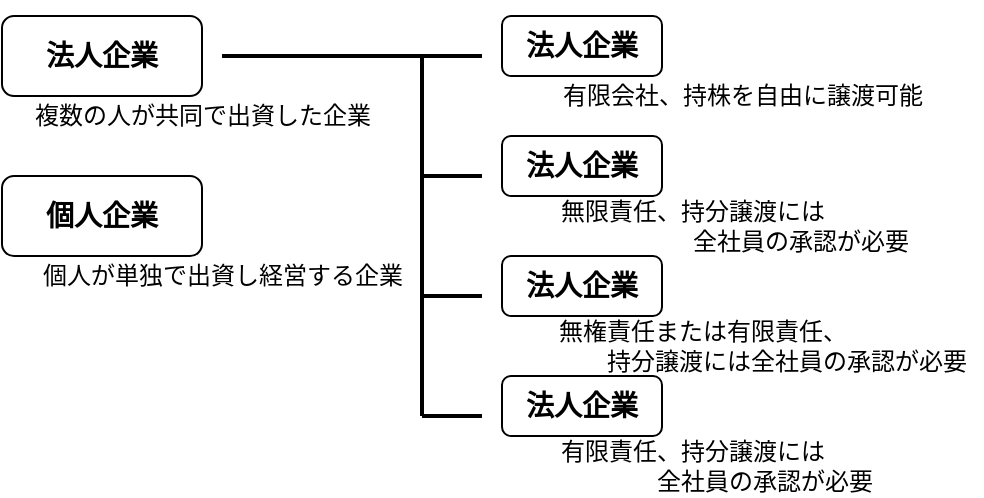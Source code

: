 <mxfile>
    <diagram id="UK_5FSxb1VyCKfI5xgX6" name="Page-1">
        <mxGraphModel dx="478" dy="437" grid="1" gridSize="10" guides="1" tooltips="1" connect="1" arrows="1" fold="1" page="1" pageScale="1" pageWidth="827" pageHeight="1169" background="#ffffff" math="0" shadow="0">
            <root>
                <mxCell id="0"/>
                <mxCell id="1" parent="0"/>
                <mxCell id="2" value="&lt;h3&gt;&lt;font color=&quot;#000000&quot;&gt;法人企業&lt;/font&gt;&lt;/h3&gt;" style="rounded=1;whiteSpace=wrap;html=1;fillColor=#FFFFFF;strokeColor=#000000;" vertex="1" parent="1">
                    <mxGeometry x="60" y="120" width="100" height="40" as="geometry"/>
                </mxCell>
                <mxCell id="3" value="&lt;h3&gt;&lt;font color=&quot;#000000&quot;&gt;個人企業&lt;/font&gt;&lt;/h3&gt;" style="rounded=1;whiteSpace=wrap;html=1;fillColor=#FFFFFF;strokeColor=#000000;" vertex="1" parent="1">
                    <mxGeometry x="60" y="200" width="100" height="40" as="geometry"/>
                </mxCell>
                <mxCell id="4" value="&lt;h3&gt;&lt;font color=&quot;#000000&quot;&gt;法人企業&lt;/font&gt;&lt;/h3&gt;" style="rounded=1;whiteSpace=wrap;html=1;fillColor=#FFFFFF;strokeColor=#000000;" vertex="1" parent="1">
                    <mxGeometry x="310" y="120" width="80" height="30" as="geometry"/>
                </mxCell>
                <mxCell id="5" value="&lt;h3&gt;&lt;font color=&quot;#000000&quot;&gt;法人企業&lt;/font&gt;&lt;/h3&gt;" style="rounded=1;whiteSpace=wrap;html=1;fillColor=#FFFFFF;strokeColor=#000000;" vertex="1" parent="1">
                    <mxGeometry x="310" y="180" width="80" height="30" as="geometry"/>
                </mxCell>
                <mxCell id="6" value="&lt;h3&gt;&lt;font color=&quot;#000000&quot;&gt;法人企業&lt;/font&gt;&lt;/h3&gt;" style="rounded=1;whiteSpace=wrap;html=1;fillColor=#FFFFFF;strokeColor=#000000;" vertex="1" parent="1">
                    <mxGeometry x="310" y="240" width="80" height="30" as="geometry"/>
                </mxCell>
                <mxCell id="7" value="&lt;h3&gt;&lt;font color=&quot;#000000&quot;&gt;法人企業&lt;/font&gt;&lt;/h3&gt;" style="rounded=1;whiteSpace=wrap;html=1;fillColor=#FFFFFF;strokeColor=#000000;" vertex="1" parent="1">
                    <mxGeometry x="310" y="300" width="80" height="30" as="geometry"/>
                </mxCell>
                <mxCell id="8" value="&lt;font color=&quot;#000000&quot; style=&quot;font-size: 12px&quot;&gt;複数の人が共同で出資した企業&lt;/font&gt;" style="text;html=1;align=center;verticalAlign=middle;resizable=0;points=[];autosize=1;" vertex="1" parent="1">
                    <mxGeometry x="70" y="160" width="180" height="20" as="geometry"/>
                </mxCell>
                <mxCell id="9" value="&lt;font color=&quot;#000000&quot; style=&quot;font-size: 12px&quot;&gt;個人が単独で出資し経営する企業&lt;/font&gt;" style="text;html=1;align=center;verticalAlign=middle;resizable=0;points=[];autosize=1;" vertex="1" parent="1">
                    <mxGeometry x="70" y="240" width="200" height="20" as="geometry"/>
                </mxCell>
                <mxCell id="10" value="&lt;font color=&quot;#000000&quot; style=&quot;font-size: 12px&quot;&gt;有限会社、持株を自由に譲渡可能&lt;/font&gt;&lt;span style=&quot;color: rgba(0 , 0 , 0 , 0) ; font-family: monospace ; font-size: 0px&quot;&gt;%3CmxGraphModel%3E%3Croot%3E%3CmxCell%20id%3D%220%22%2F%3E%3CmxCell%20id%3D%221%22%20parent%3D%220%22%2F%3E%3CmxCell%20id%3D%222%22%20value%3D%22%26lt%3Bfont%20color%3D%26quot%3B%23000000%26quot%3B%20style%3D%26quot%3Bfont-size%3A%2012px%26quot%3B%26gt%3B%E8%A4%87%E6%95%B0%E3%81%AE%E4%BA%BA%E3%81%8C%E5%85%B1%E5%90%8C%E3%81%A7%E5%87%BA%E8%B3%87%E3%81%97%E3%81%9F%E4%BC%81%E6%A5%AD%26lt%3B%2Ffont%26gt%3B%22%20style%3D%22text%3Bhtml%3D1%3Balign%3Dcenter%3BverticalAlign%3Dmiddle%3Bresizable%3D0%3Bpoints%3D%5B%5D%3Bautosize%3D1%3B%22%20vertex%3D%221%22%20parent%3D%221%22%3E%3CmxGeometry%20x%3D%2270%22%20y%3D%22160%22%20width%3D%22180%22%20height%3D%2220%22%20as%3D%22geometry%22%2F%3E%3C%2FmxCell%3E%3C%2Froot%3E%3C%2FmxGraphModel%3E&lt;/span&gt;" style="text;html=1;align=center;verticalAlign=middle;resizable=0;points=[];autosize=1;" vertex="1" parent="1">
                    <mxGeometry x="330" y="150" width="200" height="20" as="geometry"/>
                </mxCell>
                <mxCell id="11" value="&lt;font color=&quot;#000000&quot; style=&quot;font-size: 12px&quot;&gt;無限責任、持分譲渡には&lt;br&gt;　　　　　　　　　全社員の承認が必要&lt;br&gt;&lt;/font&gt;" style="text;html=1;align=center;verticalAlign=middle;resizable=0;points=[];autosize=1;" vertex="1" parent="1">
                    <mxGeometry x="290" y="210" width="230" height="30" as="geometry"/>
                </mxCell>
                <mxCell id="12" value="&lt;font color=&quot;#000000&quot; style=&quot;font-size: 12px&quot;&gt;無権責任または有限責任、&lt;br&gt;　　　　　　　持分譲渡には全社員の承認が必要&lt;br&gt;&lt;/font&gt;" style="text;html=1;align=center;verticalAlign=middle;resizable=0;points=[];autosize=1;" vertex="1" parent="1">
                    <mxGeometry x="270" y="270" width="280" height="30" as="geometry"/>
                </mxCell>
                <mxCell id="13" value="&lt;font color=&quot;#000000&quot; style=&quot;font-size: 12px&quot;&gt;有限責任、持分譲渡には&lt;br&gt;　　　　　　全社員の承認が必要&lt;/font&gt;" style="text;html=1;align=center;verticalAlign=middle;resizable=0;points=[];autosize=1;" vertex="1" parent="1">
                    <mxGeometry x="305" y="330" width="200" height="30" as="geometry"/>
                </mxCell>
                <mxCell id="14" value="" style="endArrow=none;html=1;strokeColor=#000000;strokeWidth=2;" edge="1" parent="1">
                    <mxGeometry width="50" height="50" relative="1" as="geometry">
                        <mxPoint x="170" y="140" as="sourcePoint"/>
                        <mxPoint x="300" y="140" as="targetPoint"/>
                    </mxGeometry>
                </mxCell>
                <mxCell id="15" value="" style="endArrow=none;html=1;strokeColor=#000000;strokeWidth=2;" edge="1" parent="1">
                    <mxGeometry width="50" height="50" relative="1" as="geometry">
                        <mxPoint x="270" y="140" as="sourcePoint"/>
                        <mxPoint x="270" y="320" as="targetPoint"/>
                    </mxGeometry>
                </mxCell>
                <mxCell id="16" value="" style="endArrow=none;html=1;strokeColor=#000000;strokeWidth=2;" edge="1" parent="1">
                    <mxGeometry width="50" height="50" relative="1" as="geometry">
                        <mxPoint x="270" y="200" as="sourcePoint"/>
                        <mxPoint x="300" y="200" as="targetPoint"/>
                    </mxGeometry>
                </mxCell>
                <mxCell id="17" value="" style="endArrow=none;html=1;strokeColor=#000000;strokeWidth=2;" edge="1" parent="1">
                    <mxGeometry width="50" height="50" relative="1" as="geometry">
                        <mxPoint x="270" y="260" as="sourcePoint"/>
                        <mxPoint x="300" y="260" as="targetPoint"/>
                    </mxGeometry>
                </mxCell>
                <mxCell id="18" value="" style="endArrow=none;html=1;strokeColor=#000000;strokeWidth=2;" edge="1" parent="1">
                    <mxGeometry width="50" height="50" relative="1" as="geometry">
                        <mxPoint x="270" y="320" as="sourcePoint"/>
                        <mxPoint x="300" y="320" as="targetPoint"/>
                    </mxGeometry>
                </mxCell>
            </root>
        </mxGraphModel>
    </diagram>
</mxfile>
